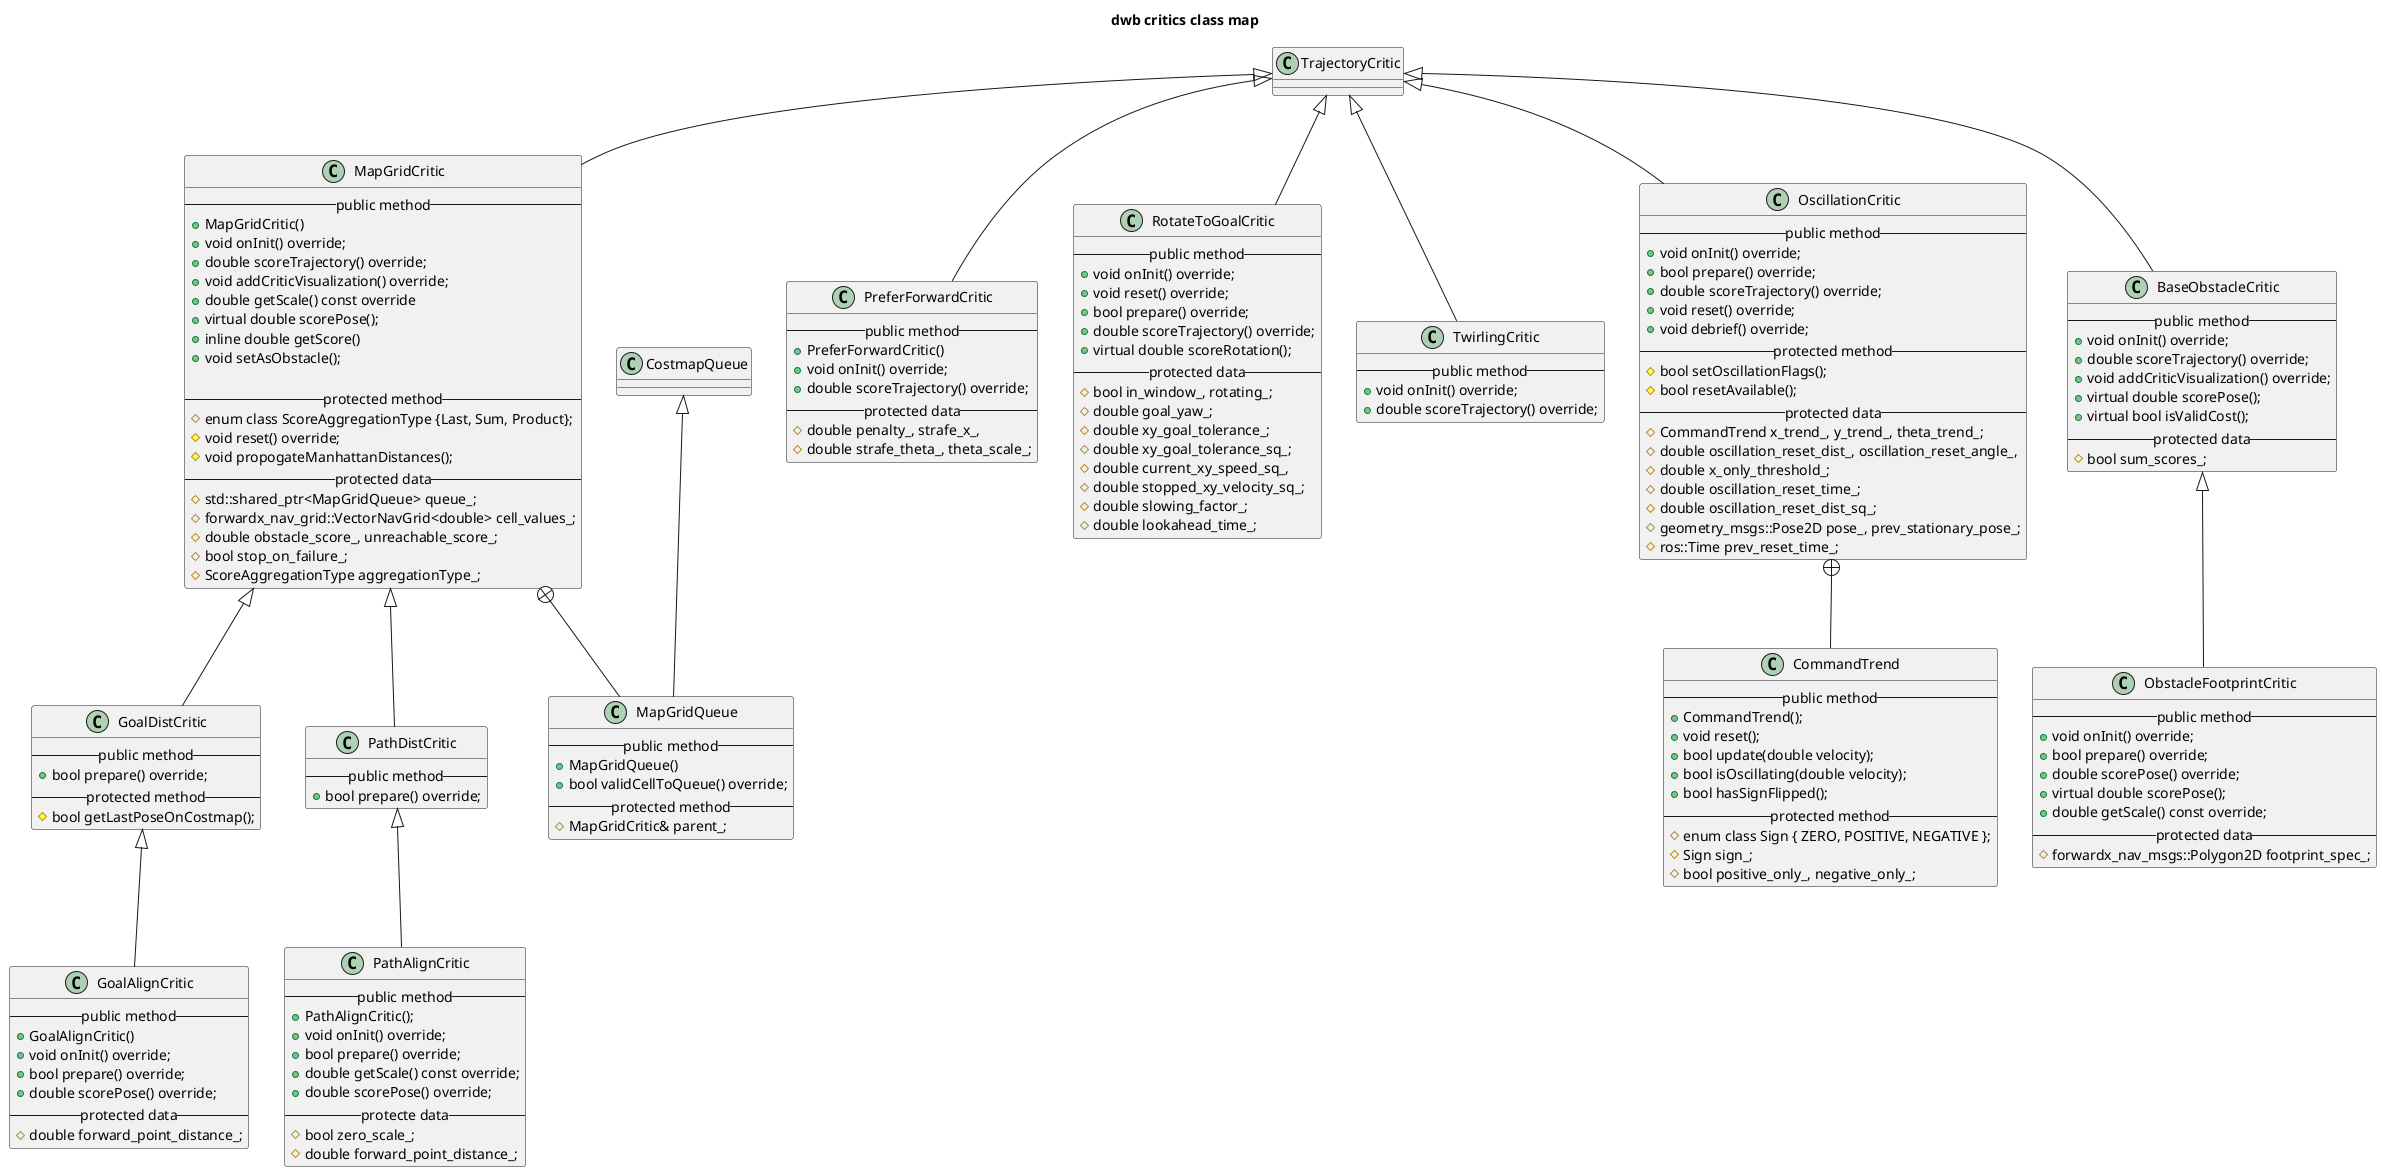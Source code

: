 @startuml
Title "dwb critics class map"

class TrajectoryCritic

class BaseObstacleCritic
{
-- public method --
+void onInit() override;
+double scoreTrajectory() override;
+void addCriticVisualization() override;
+virtual double scorePose();
+virtual bool isValidCost();
-- protected data --
#bool sum_scores_;
}

class MapGridCritic
{
-- public method --
+MapGridCritic()
+void onInit() override;
+double scoreTrajectory() override;
+void addCriticVisualization() override;
+double getScale() const override
+virtual double scorePose();
+inline double getScore()
+void setAsObstacle();

-- protected method --
#enum class ScoreAggregationType {Last, Sum, Product};
#void reset() override;
#void propogateManhattanDistances();
-- protected data --
#std::shared_ptr<MapGridQueue> queue_;
#forwardx_nav_grid::VectorNavGrid<double> cell_values_;
#double obstacle_score_, unreachable_score_;
#bool stop_on_failure_;
#ScoreAggregationType aggregationType_;
}

class CostmapQueue

class MapGridQueue
{
-- public method --
+MapGridQueue()
+bool validCellToQueue() override;
-- protected method --
#MapGridCritic& parent_;
}


class GoalDistCritic
{
-- public method --
+bool prepare() override;
-- protected method --
#bool getLastPoseOnCostmap();
}

class GoalAlignCritic
{
-- public method --
+GoalAlignCritic()
+void onInit() override;
+bool prepare() override;
+double scorePose() override;
-- protected data --
#double forward_point_distance_;
}

class ObstacleFootprintCritic
{
-- public method --
+void onInit() override;
+bool prepare() override;
+double scorePose() override;
+virtual double scorePose();
+double getScale() const override;
-- protected data --
#forwardx_nav_msgs::Polygon2D footprint_spec_;
}



class OscillationCritic
{
-- public method --
+void onInit() override;
+bool prepare() override;
+double scoreTrajectory() override;
+void reset() override;
+void debrief() override;
-- protected method --
#bool setOscillationFlags();
#bool resetAvailable();
-- protected data --
#CommandTrend x_trend_, y_trend_, theta_trend_;
#double oscillation_reset_dist_, oscillation_reset_angle_,
#double x_only_threshold_;
#double oscillation_reset_time_;
#double oscillation_reset_dist_sq_;
#geometry_msgs::Pose2D pose_, prev_stationary_pose_;
#ros::Time prev_reset_time_;
}


class CommandTrend
{
-- public method --
+CommandTrend();
+void reset();
+bool update(double velocity);
+bool isOscillating(double velocity);
+bool hasSignFlipped();
-- protected method --
#enum class Sign { ZERO, POSITIVE, NEGATIVE };
#Sign sign_;
#bool positive_only_, negative_only_;
}

class PathAlignCritic
{
-- public method --
+PathAlignCritic();
+void onInit() override;
+bool prepare() override;
+double getScale() const override;
+double scorePose() override;
-- protecte data --
#bool zero_scale_;
#double forward_point_distance_;
}

class PathDistCritic
{
-- public method --
+bool prepare() override;
}


class PreferForwardCritic
{
-- public method --
+PreferForwardCritic()
+void onInit() override;
+double scoreTrajectory() override;
-- protected data --
#double penalty_, strafe_x_,
#double strafe_theta_, theta_scale_;
}

class RotateToGoalCritic
{
-- public method --
+void onInit() override;
+void reset() override;
+bool prepare() override;
+double scoreTrajectory() override;
+virtual double scoreRotation();
-- protected data --
#bool in_window_, rotating_;
#double goal_yaw_;
#double xy_goal_tolerance_;
#double xy_goal_tolerance_sq_;
#double current_xy_speed_sq_,
#double stopped_xy_velocity_sq_;
#double slowing_factor_;
#double lookahead_time_;
}


class TwirlingCritic
{
-- public method --
+void onInit() override;
+double scoreTrajectory() override;
}

OscillationCritic +-- CommandTrend
MapGridCritic +-- MapGridQueue
CostmapQueue <|-- MapGridQueue
TrajectoryCritic <|-- BaseObstacleCritic
TrajectoryCritic <|-- MapGridCritic
MapGridCritic <|--  GoalDistCritic
GoalDistCritic <|-- GoalAlignCritic
BaseObstacleCritic <|-- ObstacleFootprintCritic
TrajectoryCritic <|-- OscillationCritic
PathDistCritic <|-- PathAlignCritic
MapGridCritic <|-- PathDistCritic
TrajectoryCritic <|-- PreferForwardCritic
TrajectoryCritic <|-- RotateToGoalCritic
TrajectoryCritic <|-- TwirlingCritic

@enduml


{
-- public method --

-- public data --

-- protected method --
-- protected data --

-- private method --
-- private data --

}